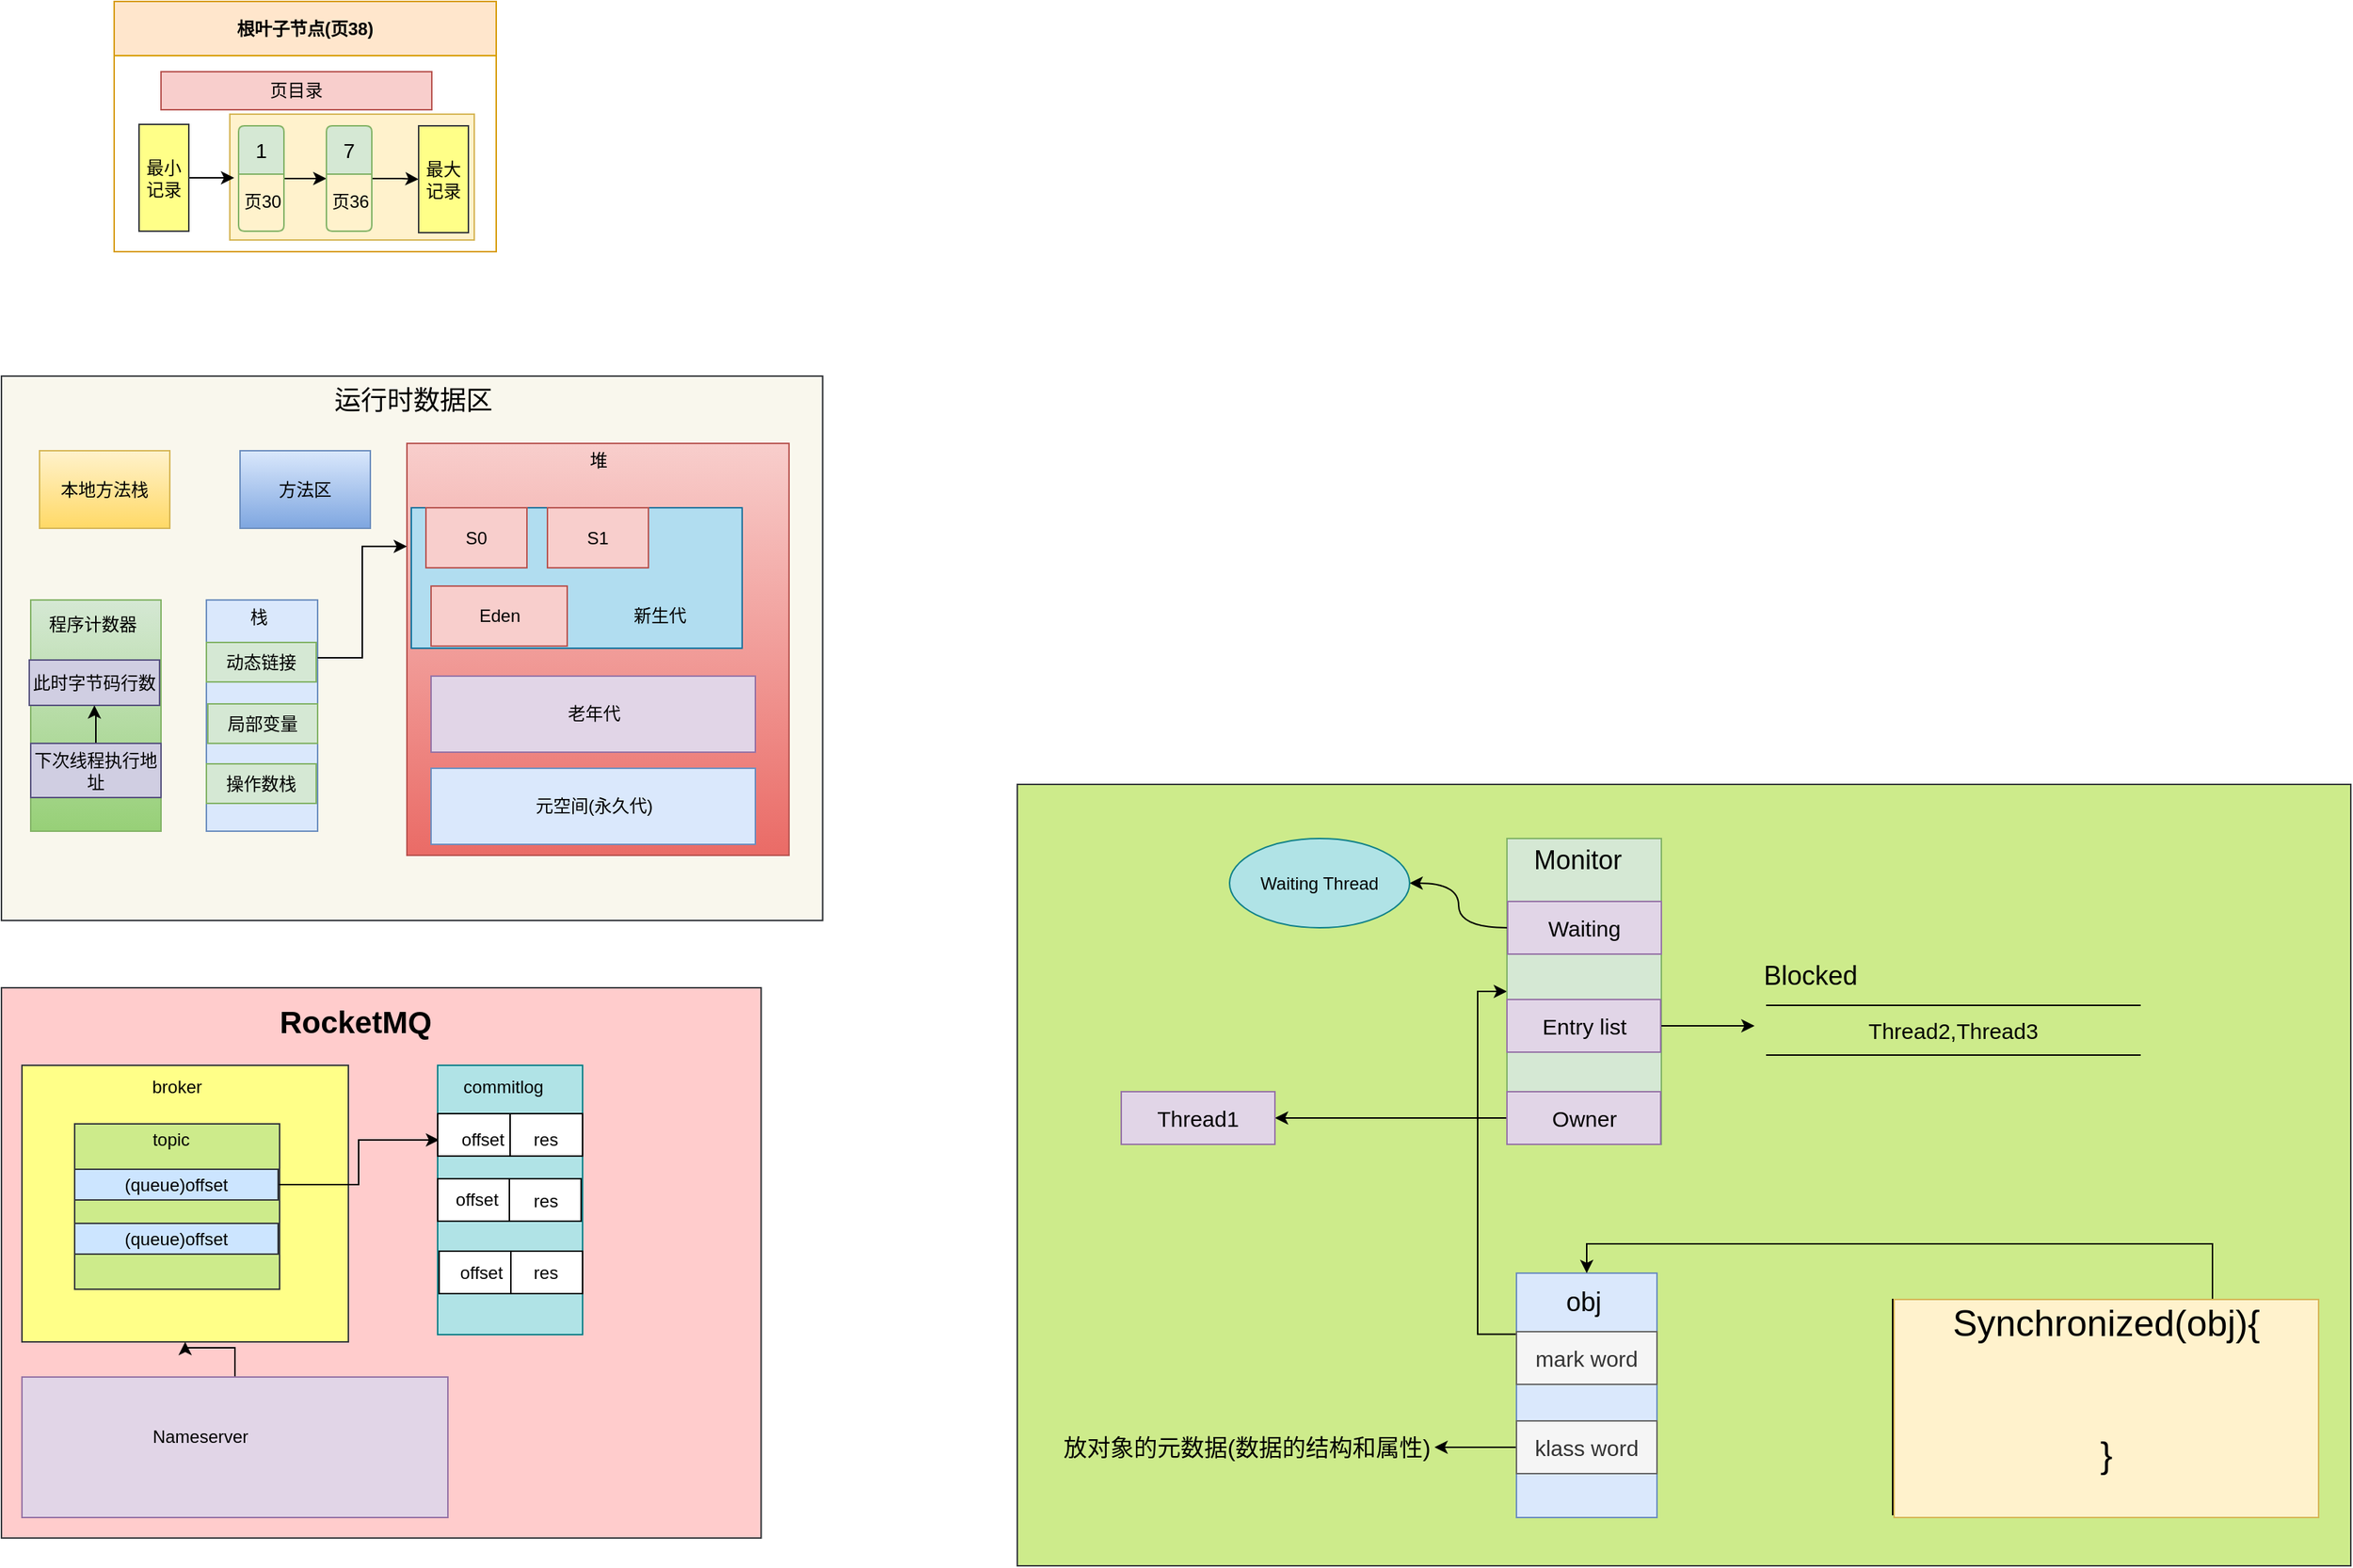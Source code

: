 <mxfile version="25.0.3">
  <diagram name="第 1 页" id="FVFE7vaYweL58d3d2tis">
    <mxGraphModel dx="1213" dy="1172" grid="0" gridSize="10" guides="1" tooltips="1" connect="1" arrows="1" fold="1" page="0" pageScale="1" pageWidth="2000" pageHeight="2000" math="0" shadow="0">
      <root>
        <mxCell id="0" />
        <mxCell id="1" parent="0" />
        <mxCell id="ojdU4wBJH97sW3H12WVe-23" value="" style="rounded=0;whiteSpace=wrap;html=1;fillColor=#cdeb8b;strokeColor=#36393d;" vertex="1" parent="1">
          <mxGeometry x="858" y="496" width="911" height="534" as="geometry" />
        </mxCell>
        <mxCell id="ojdU4wBJH97sW3H12WVe-7" value="" style="rounded=0;whiteSpace=wrap;html=1;" vertex="1" parent="1">
          <mxGeometry x="1456" y="848" width="289" height="147" as="geometry" />
        </mxCell>
        <mxCell id="wCTJUPbafTaNTpw0Hwli-1" value="" style="rounded=0;whiteSpace=wrap;html=1;fillColor=#f9f7ed;strokeColor=#36393d;" parent="1" vertex="1">
          <mxGeometry x="164" y="217" width="561" height="372" as="geometry" />
        </mxCell>
        <mxCell id="wCTJUPbafTaNTpw0Hwli-9" value="" style="rounded=0;whiteSpace=wrap;html=1;fillColor=#f8cecc;strokeColor=#b85450;gradientColor=#ea6b66;" parent="1" vertex="1">
          <mxGeometry x="441" y="263" width="261" height="281.5" as="geometry" />
        </mxCell>
        <mxCell id="wCTJUPbafTaNTpw0Hwli-21" value="" style="rounded=0;whiteSpace=wrap;html=1;fillColor=#b1ddf0;strokeColor=#10739e;" parent="1" vertex="1">
          <mxGeometry x="444" y="307" width="226" height="96" as="geometry" />
        </mxCell>
        <mxCell id="IKJ4Btg_xXttqfqmedWA-6" value="根叶子节点(页38)" style="swimlane;whiteSpace=wrap;html=1;startSize=37;fillColor=#ffe6cc;strokeColor=#d79b00;" parent="1" vertex="1">
          <mxGeometry x="241" y="-39" width="261" height="171" as="geometry" />
        </mxCell>
        <mxCell id="IKJ4Btg_xXttqfqmedWA-26" value="" style="rounded=0;whiteSpace=wrap;html=1;fillColor=#fff2cc;strokeColor=#d6b656;" parent="IKJ4Btg_xXttqfqmedWA-6" vertex="1">
          <mxGeometry x="79" y="77" width="167" height="86" as="geometry" />
        </mxCell>
        <mxCell id="IKJ4Btg_xXttqfqmedWA-7" value="页目录" style="rounded=0;whiteSpace=wrap;html=1;fillColor=#f8cecc;strokeColor=#b85450;" parent="IKJ4Btg_xXttqfqmedWA-6" vertex="1">
          <mxGeometry x="32" y="48" width="185" height="26" as="geometry" />
        </mxCell>
        <mxCell id="IKJ4Btg_xXttqfqmedWA-10" value="" style="edgeStyle=orthogonalEdgeStyle;rounded=0;orthogonalLoop=1;jettySize=auto;html=1;" parent="IKJ4Btg_xXttqfqmedWA-6" source="IKJ4Btg_xXttqfqmedWA-8" edge="1">
          <mxGeometry relative="1" as="geometry">
            <mxPoint x="82" y="120.5" as="targetPoint" />
          </mxGeometry>
        </mxCell>
        <mxCell id="IKJ4Btg_xXttqfqmedWA-8" value="最小记录" style="rounded=0;whiteSpace=wrap;html=1;fillColor=#ffff88;strokeColor=#36393d;" parent="IKJ4Btg_xXttqfqmedWA-6" vertex="1">
          <mxGeometry x="17" y="84" width="34" height="73" as="geometry" />
        </mxCell>
        <mxCell id="IKJ4Btg_xXttqfqmedWA-21" value="" style="edgeStyle=orthogonalEdgeStyle;rounded=0;orthogonalLoop=1;jettySize=auto;html=1;" parent="IKJ4Btg_xXttqfqmedWA-6" source="IKJ4Btg_xXttqfqmedWA-13" target="IKJ4Btg_xXttqfqmedWA-20" edge="1">
          <mxGeometry relative="1" as="geometry" />
        </mxCell>
        <mxCell id="IKJ4Btg_xXttqfqmedWA-13" value="1" style="swimlane;childLayout=stackLayout;horizontal=1;startSize=33;horizontalStack=0;rounded=1;fontSize=14;fontStyle=0;strokeWidth=1;resizeParent=0;resizeLast=1;shadow=0;dashed=0;align=center;arcSize=4;whiteSpace=wrap;html=1;fillColor=#d5e8d4;strokeColor=#82b366;" parent="IKJ4Btg_xXttqfqmedWA-6" vertex="1">
          <mxGeometry x="85" y="85" width="31" height="72" as="geometry">
            <mxRectangle x="85" y="85" width="43" height="33" as="alternateBounds" />
          </mxGeometry>
        </mxCell>
        <mxCell id="IKJ4Btg_xXttqfqmedWA-15" value="页30" style="text;html=1;align=center;verticalAlign=middle;resizable=0;points=[];autosize=1;strokeColor=none;fillColor=none;" parent="IKJ4Btg_xXttqfqmedWA-6" vertex="1">
          <mxGeometry x="79" y="124" width="43" height="26" as="geometry" />
        </mxCell>
        <mxCell id="IKJ4Btg_xXttqfqmedWA-25" value="" style="edgeStyle=orthogonalEdgeStyle;rounded=0;orthogonalLoop=1;jettySize=auto;html=1;" parent="IKJ4Btg_xXttqfqmedWA-6" source="IKJ4Btg_xXttqfqmedWA-20" target="IKJ4Btg_xXttqfqmedWA-24" edge="1">
          <mxGeometry relative="1" as="geometry" />
        </mxCell>
        <mxCell id="IKJ4Btg_xXttqfqmedWA-20" value="7" style="swimlane;childLayout=stackLayout;horizontal=1;startSize=33;horizontalStack=0;rounded=1;fontSize=14;fontStyle=0;strokeWidth=1;resizeParent=0;resizeLast=1;shadow=0;dashed=0;align=center;arcSize=4;whiteSpace=wrap;html=1;fillColor=#d5e8d4;strokeColor=#82b366;" parent="IKJ4Btg_xXttqfqmedWA-6" vertex="1">
          <mxGeometry x="145" y="85" width="31" height="72" as="geometry" />
        </mxCell>
        <mxCell id="IKJ4Btg_xXttqfqmedWA-22" value="页36" style="text;html=1;align=center;verticalAlign=middle;resizable=0;points=[];autosize=1;strokeColor=none;fillColor=none;" parent="IKJ4Btg_xXttqfqmedWA-6" vertex="1">
          <mxGeometry x="139" y="124" width="43" height="26" as="geometry" />
        </mxCell>
        <mxCell id="IKJ4Btg_xXttqfqmedWA-24" value="最大记录" style="rounded=0;whiteSpace=wrap;html=1;fillColor=#ffff88;strokeColor=#36393d;" parent="IKJ4Btg_xXttqfqmedWA-6" vertex="1">
          <mxGeometry x="208" y="85" width="34" height="73" as="geometry" />
        </mxCell>
        <mxCell id="wCTJUPbafTaNTpw0Hwli-2" value="本地方法栈" style="rounded=0;whiteSpace=wrap;html=1;fillColor=#fff2cc;strokeColor=#d6b656;gradientColor=#ffd966;" parent="1" vertex="1">
          <mxGeometry x="190" y="268" width="89" height="53" as="geometry" />
        </mxCell>
        <mxCell id="wCTJUPbafTaNTpw0Hwli-3" value="方法区" style="rounded=0;whiteSpace=wrap;html=1;fillColor=#dae8fc;strokeColor=#6c8ebf;gradientColor=#7ea6e0;" parent="1" vertex="1">
          <mxGeometry x="327" y="268" width="89" height="53" as="geometry" />
        </mxCell>
        <mxCell id="wCTJUPbafTaNTpw0Hwli-4" value="" style="rounded=0;whiteSpace=wrap;html=1;fillColor=#d5e8d4;strokeColor=#82b366;gradientColor=#97d077;" parent="1" vertex="1">
          <mxGeometry x="184" y="370" width="89" height="158" as="geometry" />
        </mxCell>
        <mxCell id="wCTJUPbafTaNTpw0Hwli-10" value="堆" style="text;html=1;align=center;verticalAlign=middle;whiteSpace=wrap;rounded=0;" parent="1" vertex="1">
          <mxGeometry x="550.5" y="263" width="42" height="24" as="geometry" />
        </mxCell>
        <mxCell id="wCTJUPbafTaNTpw0Hwli-11" value="S0" style="rounded=0;whiteSpace=wrap;html=1;fillColor=#f8cecc;strokeColor=#b85450;" parent="1" vertex="1">
          <mxGeometry x="454" y="307" width="69" height="41" as="geometry" />
        </mxCell>
        <mxCell id="wCTJUPbafTaNTpw0Hwli-12" value="S1" style="rounded=0;whiteSpace=wrap;html=1;fillColor=#f8cecc;strokeColor=#b85450;" parent="1" vertex="1">
          <mxGeometry x="537" y="307" width="69" height="41" as="geometry" />
        </mxCell>
        <mxCell id="wCTJUPbafTaNTpw0Hwli-13" value="Eden" style="rounded=0;whiteSpace=wrap;html=1;fillColor=#f8cecc;strokeColor=#b85450;" parent="1" vertex="1">
          <mxGeometry x="457.5" y="360.5" width="93" height="41" as="geometry" />
        </mxCell>
        <mxCell id="wCTJUPbafTaNTpw0Hwli-14" value="老年代" style="rounded=0;whiteSpace=wrap;html=1;fillColor=#e1d5e7;strokeColor=#9673a6;" parent="1" vertex="1">
          <mxGeometry x="457.5" y="422" width="221.5" height="52" as="geometry" />
        </mxCell>
        <mxCell id="wCTJUPbafTaNTpw0Hwli-15" value="元空间(永久代)" style="rounded=0;whiteSpace=wrap;html=1;fillColor=#dae8fc;strokeColor=#6c8ebf;" parent="1" vertex="1">
          <mxGeometry x="457.5" y="485" width="221.5" height="52" as="geometry" />
        </mxCell>
        <mxCell id="wCTJUPbafTaNTpw0Hwli-16" value="运行时数据区" style="text;html=1;align=center;verticalAlign=middle;whiteSpace=wrap;rounded=0;fontSize=18;" parent="1" vertex="1">
          <mxGeometry x="378" y="219" width="135" height="30" as="geometry" />
        </mxCell>
        <mxCell id="wCTJUPbafTaNTpw0Hwli-18" value="" style="group" parent="1" vertex="1" connectable="0">
          <mxGeometry x="304" y="370" width="76" height="158" as="geometry" />
        </mxCell>
        <mxCell id="wCTJUPbafTaNTpw0Hwli-5" value="" style="rounded=0;whiteSpace=wrap;html=1;fillColor=#dae8fc;strokeColor=#6c8ebf;" parent="wCTJUPbafTaNTpw0Hwli-18" vertex="1">
          <mxGeometry width="76" height="158" as="geometry" />
        </mxCell>
        <mxCell id="wCTJUPbafTaNTpw0Hwli-6" value="栈" style="text;html=1;align=center;verticalAlign=middle;whiteSpace=wrap;rounded=0;" parent="wCTJUPbafTaNTpw0Hwli-18" vertex="1">
          <mxGeometry x="14.5" width="42" height="24" as="geometry" />
        </mxCell>
        <mxCell id="wCTJUPbafTaNTpw0Hwli-7" value="动态链接" style="rounded=0;whiteSpace=wrap;html=1;fillColor=#d5e8d4;strokeColor=#82b366;" parent="wCTJUPbafTaNTpw0Hwli-18" vertex="1">
          <mxGeometry y="29" width="75" height="27" as="geometry" />
        </mxCell>
        <mxCell id="wCTJUPbafTaNTpw0Hwli-8" value="局部变量" style="rounded=0;whiteSpace=wrap;html=1;fillColor=#d5e8d4;strokeColor=#82b366;" parent="wCTJUPbafTaNTpw0Hwli-18" vertex="1">
          <mxGeometry x="1" y="71" width="75" height="27" as="geometry" />
        </mxCell>
        <mxCell id="wCTJUPbafTaNTpw0Hwli-17" value="操作数栈" style="rounded=0;whiteSpace=wrap;html=1;fillColor=#d5e8d4;strokeColor=#82b366;" parent="wCTJUPbafTaNTpw0Hwli-18" vertex="1">
          <mxGeometry y="112" width="75" height="27" as="geometry" />
        </mxCell>
        <mxCell id="wCTJUPbafTaNTpw0Hwli-20" style="edgeStyle=orthogonalEdgeStyle;rounded=0;orthogonalLoop=1;jettySize=auto;html=1;exitX=1;exitY=0.25;exitDx=0;exitDy=0;entryX=0;entryY=0.25;entryDx=0;entryDy=0;" parent="1" source="wCTJUPbafTaNTpw0Hwli-5" target="wCTJUPbafTaNTpw0Hwli-9" edge="1">
          <mxGeometry relative="1" as="geometry" />
        </mxCell>
        <mxCell id="wCTJUPbafTaNTpw0Hwli-22" value="新生代" style="text;html=1;align=center;verticalAlign=middle;whiteSpace=wrap;rounded=0;" parent="1" vertex="1">
          <mxGeometry x="584" y="366" width="60" height="30" as="geometry" />
        </mxCell>
        <mxCell id="wCTJUPbafTaNTpw0Hwli-29" value="程序计数器" style="text;html=1;align=center;verticalAlign=middle;whiteSpace=wrap;rounded=0;" parent="1" vertex="1">
          <mxGeometry x="190" y="371.5" width="73" height="30" as="geometry" />
        </mxCell>
        <mxCell id="wCTJUPbafTaNTpw0Hwli-30" value="此时字节码行数" style="rounded=0;whiteSpace=wrap;html=1;fillColor=#d0cee2;strokeColor=#56517e;" parent="1" vertex="1">
          <mxGeometry x="183" y="411" width="89" height="31" as="geometry" />
        </mxCell>
        <mxCell id="wCTJUPbafTaNTpw0Hwli-32" value="" style="edgeStyle=orthogonalEdgeStyle;rounded=0;orthogonalLoop=1;jettySize=auto;html=1;" parent="1" source="wCTJUPbafTaNTpw0Hwli-31" target="wCTJUPbafTaNTpw0Hwli-30" edge="1">
          <mxGeometry relative="1" as="geometry" />
        </mxCell>
        <mxCell id="wCTJUPbafTaNTpw0Hwli-31" value="下次线程执行地址" style="rounded=0;whiteSpace=wrap;html=1;fillColor=#d0cee2;strokeColor=#56517e;" parent="1" vertex="1">
          <mxGeometry x="184" y="468" width="89" height="37" as="geometry" />
        </mxCell>
        <mxCell id="wCTJUPbafTaNTpw0Hwli-34" value="" style="rounded=0;whiteSpace=wrap;html=1;fillColor=#ffcccc;strokeColor=#36393d;" parent="1" vertex="1">
          <mxGeometry x="164" y="635" width="519" height="376" as="geometry" />
        </mxCell>
        <mxCell id="wCTJUPbafTaNTpw0Hwli-35" value="" style="rounded=0;whiteSpace=wrap;html=1;fillColor=#ffff88;strokeColor=#36393d;" parent="1" vertex="1">
          <mxGeometry x="178" y="688" width="223" height="189" as="geometry" />
        </mxCell>
        <mxCell id="wCTJUPbafTaNTpw0Hwli-36" value="" style="rounded=0;whiteSpace=wrap;html=1;fillColor=#cdeb8b;strokeColor=#36393d;" parent="1" vertex="1">
          <mxGeometry x="214" y="728" width="140" height="113" as="geometry" />
        </mxCell>
        <mxCell id="wCTJUPbafTaNTpw0Hwli-58" style="edgeStyle=orthogonalEdgeStyle;rounded=0;orthogonalLoop=1;jettySize=auto;html=1;entryX=0;entryY=0.5;entryDx=0;entryDy=0;" parent="1" source="wCTJUPbafTaNTpw0Hwli-37" target="wCTJUPbafTaNTpw0Hwli-51" edge="1">
          <mxGeometry relative="1" as="geometry" />
        </mxCell>
        <mxCell id="wCTJUPbafTaNTpw0Hwli-37" value="(queue)offset" style="rounded=0;whiteSpace=wrap;html=1;fillColor=#cce5ff;strokeColor=#36393d;" parent="1" vertex="1">
          <mxGeometry x="214" y="759" width="139" height="21" as="geometry" />
        </mxCell>
        <mxCell id="wCTJUPbafTaNTpw0Hwli-38" value="(queue)offset" style="rounded=0;whiteSpace=wrap;html=1;fillColor=#cce5ff;strokeColor=#36393d;" parent="1" vertex="1">
          <mxGeometry x="214" y="796" width="139" height="21" as="geometry" />
        </mxCell>
        <mxCell id="wCTJUPbafTaNTpw0Hwli-39" value="broker" style="text;html=1;align=center;verticalAlign=middle;whiteSpace=wrap;rounded=0;" parent="1" vertex="1">
          <mxGeometry x="254" y="688" width="60" height="30" as="geometry" />
        </mxCell>
        <mxCell id="wCTJUPbafTaNTpw0Hwli-40" value="topic" style="text;html=1;align=center;verticalAlign=middle;whiteSpace=wrap;rounded=0;" parent="1" vertex="1">
          <mxGeometry x="250" y="724" width="60" height="30" as="geometry" />
        </mxCell>
        <mxCell id="wCTJUPbafTaNTpw0Hwli-62" style="edgeStyle=orthogonalEdgeStyle;rounded=0;orthogonalLoop=1;jettySize=auto;html=1;entryX=0.5;entryY=1;entryDx=0;entryDy=0;" parent="1" source="wCTJUPbafTaNTpw0Hwli-41" target="wCTJUPbafTaNTpw0Hwli-35" edge="1">
          <mxGeometry relative="1" as="geometry" />
        </mxCell>
        <mxCell id="wCTJUPbafTaNTpw0Hwli-41" value="" style="rounded=0;whiteSpace=wrap;html=1;fillColor=#e1d5e7;strokeColor=#9673a6;" parent="1" vertex="1">
          <mxGeometry x="178" y="901" width="291" height="96" as="geometry" />
        </mxCell>
        <mxCell id="wCTJUPbafTaNTpw0Hwli-42" value="Nameserver" style="text;html=1;align=center;verticalAlign=middle;whiteSpace=wrap;rounded=0;" parent="1" vertex="1">
          <mxGeometry x="270" y="927" width="60" height="30" as="geometry" />
        </mxCell>
        <mxCell id="wCTJUPbafTaNTpw0Hwli-43" value="" style="rounded=0;whiteSpace=wrap;html=1;fillColor=#b0e3e6;strokeColor=#0e8088;" parent="1" vertex="1">
          <mxGeometry x="462" y="688" width="99" height="184" as="geometry" />
        </mxCell>
        <mxCell id="wCTJUPbafTaNTpw0Hwli-44" value="" style="rounded=0;whiteSpace=wrap;html=1;" parent="1" vertex="1">
          <mxGeometry x="462" y="721" width="99" height="29" as="geometry" />
        </mxCell>
        <mxCell id="wCTJUPbafTaNTpw0Hwli-45" value="" style="rounded=0;whiteSpace=wrap;html=1;" parent="1" vertex="1">
          <mxGeometry x="462" y="765.5" width="98" height="29" as="geometry" />
        </mxCell>
        <mxCell id="wCTJUPbafTaNTpw0Hwli-46" value="" style="rounded=0;whiteSpace=wrap;html=1;" parent="1" vertex="1">
          <mxGeometry x="463" y="815" width="98" height="29" as="geometry" />
        </mxCell>
        <mxCell id="wCTJUPbafTaNTpw0Hwli-47" value="" style="endArrow=none;html=1;rounded=0;entryX=0.5;entryY=0;entryDx=0;entryDy=0;exitX=0.5;exitY=1;exitDx=0;exitDy=0;" parent="1" source="wCTJUPbafTaNTpw0Hwli-44" target="wCTJUPbafTaNTpw0Hwli-44" edge="1">
          <mxGeometry width="50" height="50" relative="1" as="geometry">
            <mxPoint x="468" y="776" as="sourcePoint" />
            <mxPoint x="518" y="726" as="targetPoint" />
          </mxGeometry>
        </mxCell>
        <mxCell id="wCTJUPbafTaNTpw0Hwli-49" value="" style="endArrow=none;html=1;rounded=0;exitX=0.5;exitY=1;exitDx=0;exitDy=0;entryX=0.5;entryY=0;entryDx=0;entryDy=0;" parent="1" source="wCTJUPbafTaNTpw0Hwli-45" target="wCTJUPbafTaNTpw0Hwli-45" edge="1">
          <mxGeometry width="50" height="50" relative="1" as="geometry">
            <mxPoint x="463" y="816" as="sourcePoint" />
            <mxPoint x="513" y="766" as="targetPoint" />
          </mxGeometry>
        </mxCell>
        <mxCell id="wCTJUPbafTaNTpw0Hwli-50" value="" style="endArrow=none;html=1;rounded=0;entryX=0.5;entryY=0;entryDx=0;entryDy=0;exitX=0.5;exitY=1;exitDx=0;exitDy=0;" parent="1" source="wCTJUPbafTaNTpw0Hwli-46" target="wCTJUPbafTaNTpw0Hwli-46" edge="1">
          <mxGeometry width="50" height="50" relative="1" as="geometry">
            <mxPoint x="398" y="860" as="sourcePoint" />
            <mxPoint x="448" y="810" as="targetPoint" />
          </mxGeometry>
        </mxCell>
        <mxCell id="wCTJUPbafTaNTpw0Hwli-51" value="offset" style="text;html=1;align=center;verticalAlign=middle;whiteSpace=wrap;rounded=0;" parent="1" vertex="1">
          <mxGeometry x="463" y="724" width="60" height="30" as="geometry" />
        </mxCell>
        <mxCell id="wCTJUPbafTaNTpw0Hwli-52" value="offset" style="text;html=1;align=center;verticalAlign=middle;whiteSpace=wrap;rounded=0;" parent="1" vertex="1">
          <mxGeometry x="458.5" y="764.5" width="60" height="30" as="geometry" />
        </mxCell>
        <mxCell id="wCTJUPbafTaNTpw0Hwli-53" value="offset" style="text;html=1;align=center;verticalAlign=middle;whiteSpace=wrap;rounded=0;" parent="1" vertex="1">
          <mxGeometry x="462" y="815" width="60" height="30" as="geometry" />
        </mxCell>
        <mxCell id="wCTJUPbafTaNTpw0Hwli-54" value="res" style="text;html=1;align=center;verticalAlign=middle;whiteSpace=wrap;rounded=0;" parent="1" vertex="1">
          <mxGeometry x="506" y="724" width="60" height="30" as="geometry" />
        </mxCell>
        <mxCell id="wCTJUPbafTaNTpw0Hwli-55" value="res" style="text;html=1;align=center;verticalAlign=middle;whiteSpace=wrap;rounded=0;" parent="1" vertex="1">
          <mxGeometry x="506" y="766" width="60" height="30" as="geometry" />
        </mxCell>
        <mxCell id="wCTJUPbafTaNTpw0Hwli-56" value="res" style="text;html=1;align=center;verticalAlign=middle;whiteSpace=wrap;rounded=0;" parent="1" vertex="1">
          <mxGeometry x="506" y="815" width="60" height="30" as="geometry" />
        </mxCell>
        <mxCell id="wCTJUPbafTaNTpw0Hwli-57" value="commitlog" style="text;html=1;align=center;verticalAlign=middle;whiteSpace=wrap;rounded=0;" parent="1" vertex="1">
          <mxGeometry x="477" y="688" width="60" height="30" as="geometry" />
        </mxCell>
        <mxCell id="wCTJUPbafTaNTpw0Hwli-59" value="RocketMQ" style="text;align=center;verticalAlign=middle;whiteSpace=wrap;rounded=0;fontSize=21;fontStyle=1" parent="1" vertex="1">
          <mxGeometry x="376" y="643" width="60" height="30" as="geometry" />
        </mxCell>
        <mxCell id="ojdU4wBJH97sW3H12WVe-21" style="edgeStyle=orthogonalEdgeStyle;rounded=0;orthogonalLoop=1;jettySize=auto;html=1;exitX=0;exitY=0.25;exitDx=0;exitDy=0;entryX=0;entryY=0.5;entryDx=0;entryDy=0;" edge="1" parent="1" source="ojdU4wBJH97sW3H12WVe-1" target="ojdU4wBJH97sW3H12WVe-10">
          <mxGeometry relative="1" as="geometry" />
        </mxCell>
        <mxCell id="ojdU4wBJH97sW3H12WVe-1" value="" style="rounded=0;whiteSpace=wrap;html=1;fillColor=#dae8fc;strokeColor=#6c8ebf;" vertex="1" parent="1">
          <mxGeometry x="1199" y="830" width="96" height="167" as="geometry" />
        </mxCell>
        <mxCell id="ojdU4wBJH97sW3H12WVe-2" value="obj" style="text;html=1;align=center;verticalAlign=middle;whiteSpace=wrap;rounded=0;fontSize=18;" vertex="1" parent="1">
          <mxGeometry x="1215" y="835" width="60" height="30" as="geometry" />
        </mxCell>
        <mxCell id="ojdU4wBJH97sW3H12WVe-3" value="mark word" style="rounded=0;whiteSpace=wrap;html=1;fontSize=15;fillColor=#f5f5f5;fontColor=#333333;strokeColor=#666666;" vertex="1" parent="1">
          <mxGeometry x="1199" y="870" width="96" height="36" as="geometry" />
        </mxCell>
        <mxCell id="ojdU4wBJH97sW3H12WVe-26" value="" style="edgeStyle=orthogonalEdgeStyle;rounded=0;orthogonalLoop=1;jettySize=auto;html=1;" edge="1" parent="1" source="ojdU4wBJH97sW3H12WVe-4" target="ojdU4wBJH97sW3H12WVe-25">
          <mxGeometry relative="1" as="geometry" />
        </mxCell>
        <mxCell id="ojdU4wBJH97sW3H12WVe-4" value="klass word" style="rounded=0;whiteSpace=wrap;html=1;fontSize=15;fillColor=#f5f5f5;fontColor=#333333;strokeColor=#666666;" vertex="1" parent="1">
          <mxGeometry x="1199" y="931" width="96" height="36" as="geometry" />
        </mxCell>
        <mxCell id="ojdU4wBJH97sW3H12WVe-9" style="edgeStyle=orthogonalEdgeStyle;rounded=0;orthogonalLoop=1;jettySize=auto;html=1;exitX=0.75;exitY=0;exitDx=0;exitDy=0;entryX=0.5;entryY=0;entryDx=0;entryDy=0;" edge="1" parent="1" source="ojdU4wBJH97sW3H12WVe-5" target="ojdU4wBJH97sW3H12WVe-1">
          <mxGeometry relative="1" as="geometry" />
        </mxCell>
        <mxCell id="ojdU4wBJH97sW3H12WVe-5" value="Synchronized(obj){&lt;div&gt;&lt;br&gt;&lt;/div&gt;&lt;div&gt;&lt;br&gt;&lt;div&gt;}&lt;br&gt;&lt;div&gt;&lt;br&gt;&lt;/div&gt;&lt;/div&gt;&lt;/div&gt;" style="text;html=1;align=center;verticalAlign=middle;whiteSpace=wrap;rounded=0;fontSize=25;fillColor=#fff2cc;strokeColor=#d6b656;" vertex="1" parent="1">
          <mxGeometry x="1457" y="848" width="290" height="149" as="geometry" />
        </mxCell>
        <mxCell id="ojdU4wBJH97sW3H12WVe-10" value="" style="rounded=0;whiteSpace=wrap;html=1;fillColor=#d5e8d4;strokeColor=#82b366;" vertex="1" parent="1">
          <mxGeometry x="1192.5" y="533" width="105.5" height="209" as="geometry" />
        </mxCell>
        <mxCell id="ojdU4wBJH97sW3H12WVe-11" value="Monitor" style="text;html=1;align=center;verticalAlign=middle;whiteSpace=wrap;rounded=0;fontSize=18;" vertex="1" parent="1">
          <mxGeometry x="1211" y="533" width="60" height="30" as="geometry" />
        </mxCell>
        <mxCell id="ojdU4wBJH97sW3H12WVe-20" style="edgeStyle=orthogonalEdgeStyle;rounded=0;orthogonalLoop=1;jettySize=auto;html=1;exitX=0;exitY=0.5;exitDx=0;exitDy=0;entryX=1;entryY=0.5;entryDx=0;entryDy=0;curved=1;" edge="1" parent="1" source="ojdU4wBJH97sW3H12WVe-12" target="ojdU4wBJH97sW3H12WVe-19">
          <mxGeometry relative="1" as="geometry" />
        </mxCell>
        <mxCell id="ojdU4wBJH97sW3H12WVe-12" value="Waiting" style="rounded=0;whiteSpace=wrap;html=1;fontSize=15;fillColor=#e1d5e7;strokeColor=#9673a6;" vertex="1" parent="1">
          <mxGeometry x="1193" y="576" width="105" height="36" as="geometry" />
        </mxCell>
        <mxCell id="ojdU4wBJH97sW3H12WVe-18" style="edgeStyle=orthogonalEdgeStyle;rounded=0;orthogonalLoop=1;jettySize=auto;html=1;exitX=1;exitY=0.5;exitDx=0;exitDy=0;" edge="1" parent="1" source="ojdU4wBJH97sW3H12WVe-13">
          <mxGeometry relative="1" as="geometry">
            <mxPoint x="1361.667" y="661" as="targetPoint" />
          </mxGeometry>
        </mxCell>
        <mxCell id="ojdU4wBJH97sW3H12WVe-13" value="Entry list" style="rounded=0;whiteSpace=wrap;html=1;fontSize=15;fillColor=#e1d5e7;strokeColor=#9673a6;" vertex="1" parent="1">
          <mxGeometry x="1192.5" y="643" width="105" height="36" as="geometry" />
        </mxCell>
        <mxCell id="ojdU4wBJH97sW3H12WVe-16" style="edgeStyle=orthogonalEdgeStyle;rounded=0;orthogonalLoop=1;jettySize=auto;html=1;exitX=0;exitY=0.5;exitDx=0;exitDy=0;entryX=1;entryY=0.5;entryDx=0;entryDy=0;" edge="1" parent="1" source="ojdU4wBJH97sW3H12WVe-14" target="ojdU4wBJH97sW3H12WVe-15">
          <mxGeometry relative="1" as="geometry" />
        </mxCell>
        <mxCell id="ojdU4wBJH97sW3H12WVe-14" value="Owner" style="rounded=0;whiteSpace=wrap;html=1;fontSize=15;fillColor=#e1d5e7;strokeColor=#9673a6;" vertex="1" parent="1">
          <mxGeometry x="1192.5" y="706" width="105" height="36" as="geometry" />
        </mxCell>
        <mxCell id="ojdU4wBJH97sW3H12WVe-15" value="Thread1" style="rounded=0;whiteSpace=wrap;html=1;fontSize=15;fillColor=#e1d5e7;strokeColor=#9673a6;" vertex="1" parent="1">
          <mxGeometry x="929" y="706" width="105" height="36" as="geometry" />
        </mxCell>
        <mxCell id="ojdU4wBJH97sW3H12WVe-17" value="Thread2,Thread3" style="shape=partialRectangle;whiteSpace=wrap;html=1;left=0;right=0;fillColor=none;fontSize=15;" vertex="1" parent="1">
          <mxGeometry x="1370" y="647" width="255" height="34" as="geometry" />
        </mxCell>
        <mxCell id="ojdU4wBJH97sW3H12WVe-19" value="Waiting Thread" style="ellipse;whiteSpace=wrap;html=1;fillColor=#b0e3e6;strokeColor=#0e8088;" vertex="1" parent="1">
          <mxGeometry x="1003" y="533" width="123" height="61" as="geometry" />
        </mxCell>
        <mxCell id="ojdU4wBJH97sW3H12WVe-22" value="Blocked" style="text;html=1;align=center;verticalAlign=middle;whiteSpace=wrap;rounded=0;fontSize=18;" vertex="1" parent="1">
          <mxGeometry x="1370" y="612" width="60" height="30" as="geometry" />
        </mxCell>
        <mxCell id="ojdU4wBJH97sW3H12WVe-25" value="放对象的元数据(数据的结构和属性)" style="text;html=1;align=center;verticalAlign=middle;whiteSpace=wrap;rounded=0;fontSize=16;" vertex="1" parent="1">
          <mxGeometry x="887" y="934" width="256" height="30" as="geometry" />
        </mxCell>
      </root>
    </mxGraphModel>
  </diagram>
</mxfile>
